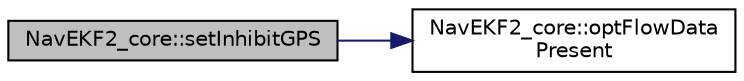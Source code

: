 digraph "NavEKF2_core::setInhibitGPS"
{
 // INTERACTIVE_SVG=YES
  edge [fontname="Helvetica",fontsize="10",labelfontname="Helvetica",labelfontsize="10"];
  node [fontname="Helvetica",fontsize="10",shape=record];
  rankdir="LR";
  Node1 [label="NavEKF2_core::setInhibitGPS",height=0.2,width=0.4,color="black", fillcolor="grey75", style="filled", fontcolor="black"];
  Node1 -> Node2 [color="midnightblue",fontsize="10",style="solid",fontname="Helvetica"];
  Node2 [label="NavEKF2_core::optFlowData\lPresent",height=0.2,width=0.4,color="black", fillcolor="white", style="filled",URL="$classNavEKF2__core.html#a63bb14c0de2e83785a5eb5699faa2741"];
}
